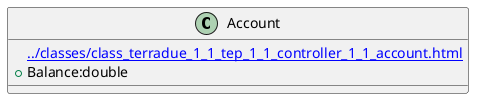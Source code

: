 @startuml
class Account {
[[../classes/class_terradue_1_1_tep_1_1_controller_1_1_account.html]]
 +Balance:double
}
@enduml
